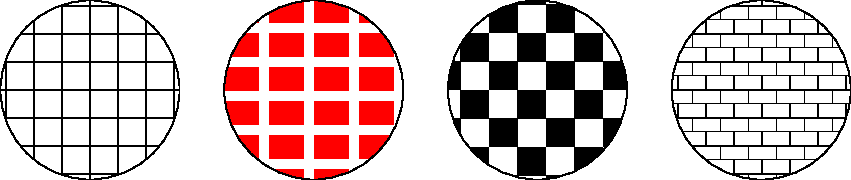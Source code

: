 size(0,90);
import patterns;

add("tile",tile());
add("filledtilewithmargin",tile(6mm,4mm,red,Fill),(1mm,1mm),(1mm,1mm));
add("checker",checker());
add("brick",brick());

real s=2.5;
filldraw(unitcircle,pattern("tile"));
filldraw(shift(s,0)*unitcircle,pattern("filledtilewithmargin"));
filldraw(shift(2s,0)*unitcircle,pattern("checker"));
filldraw(shift(3s,0)*unitcircle,pattern("brick"));
shipout();
